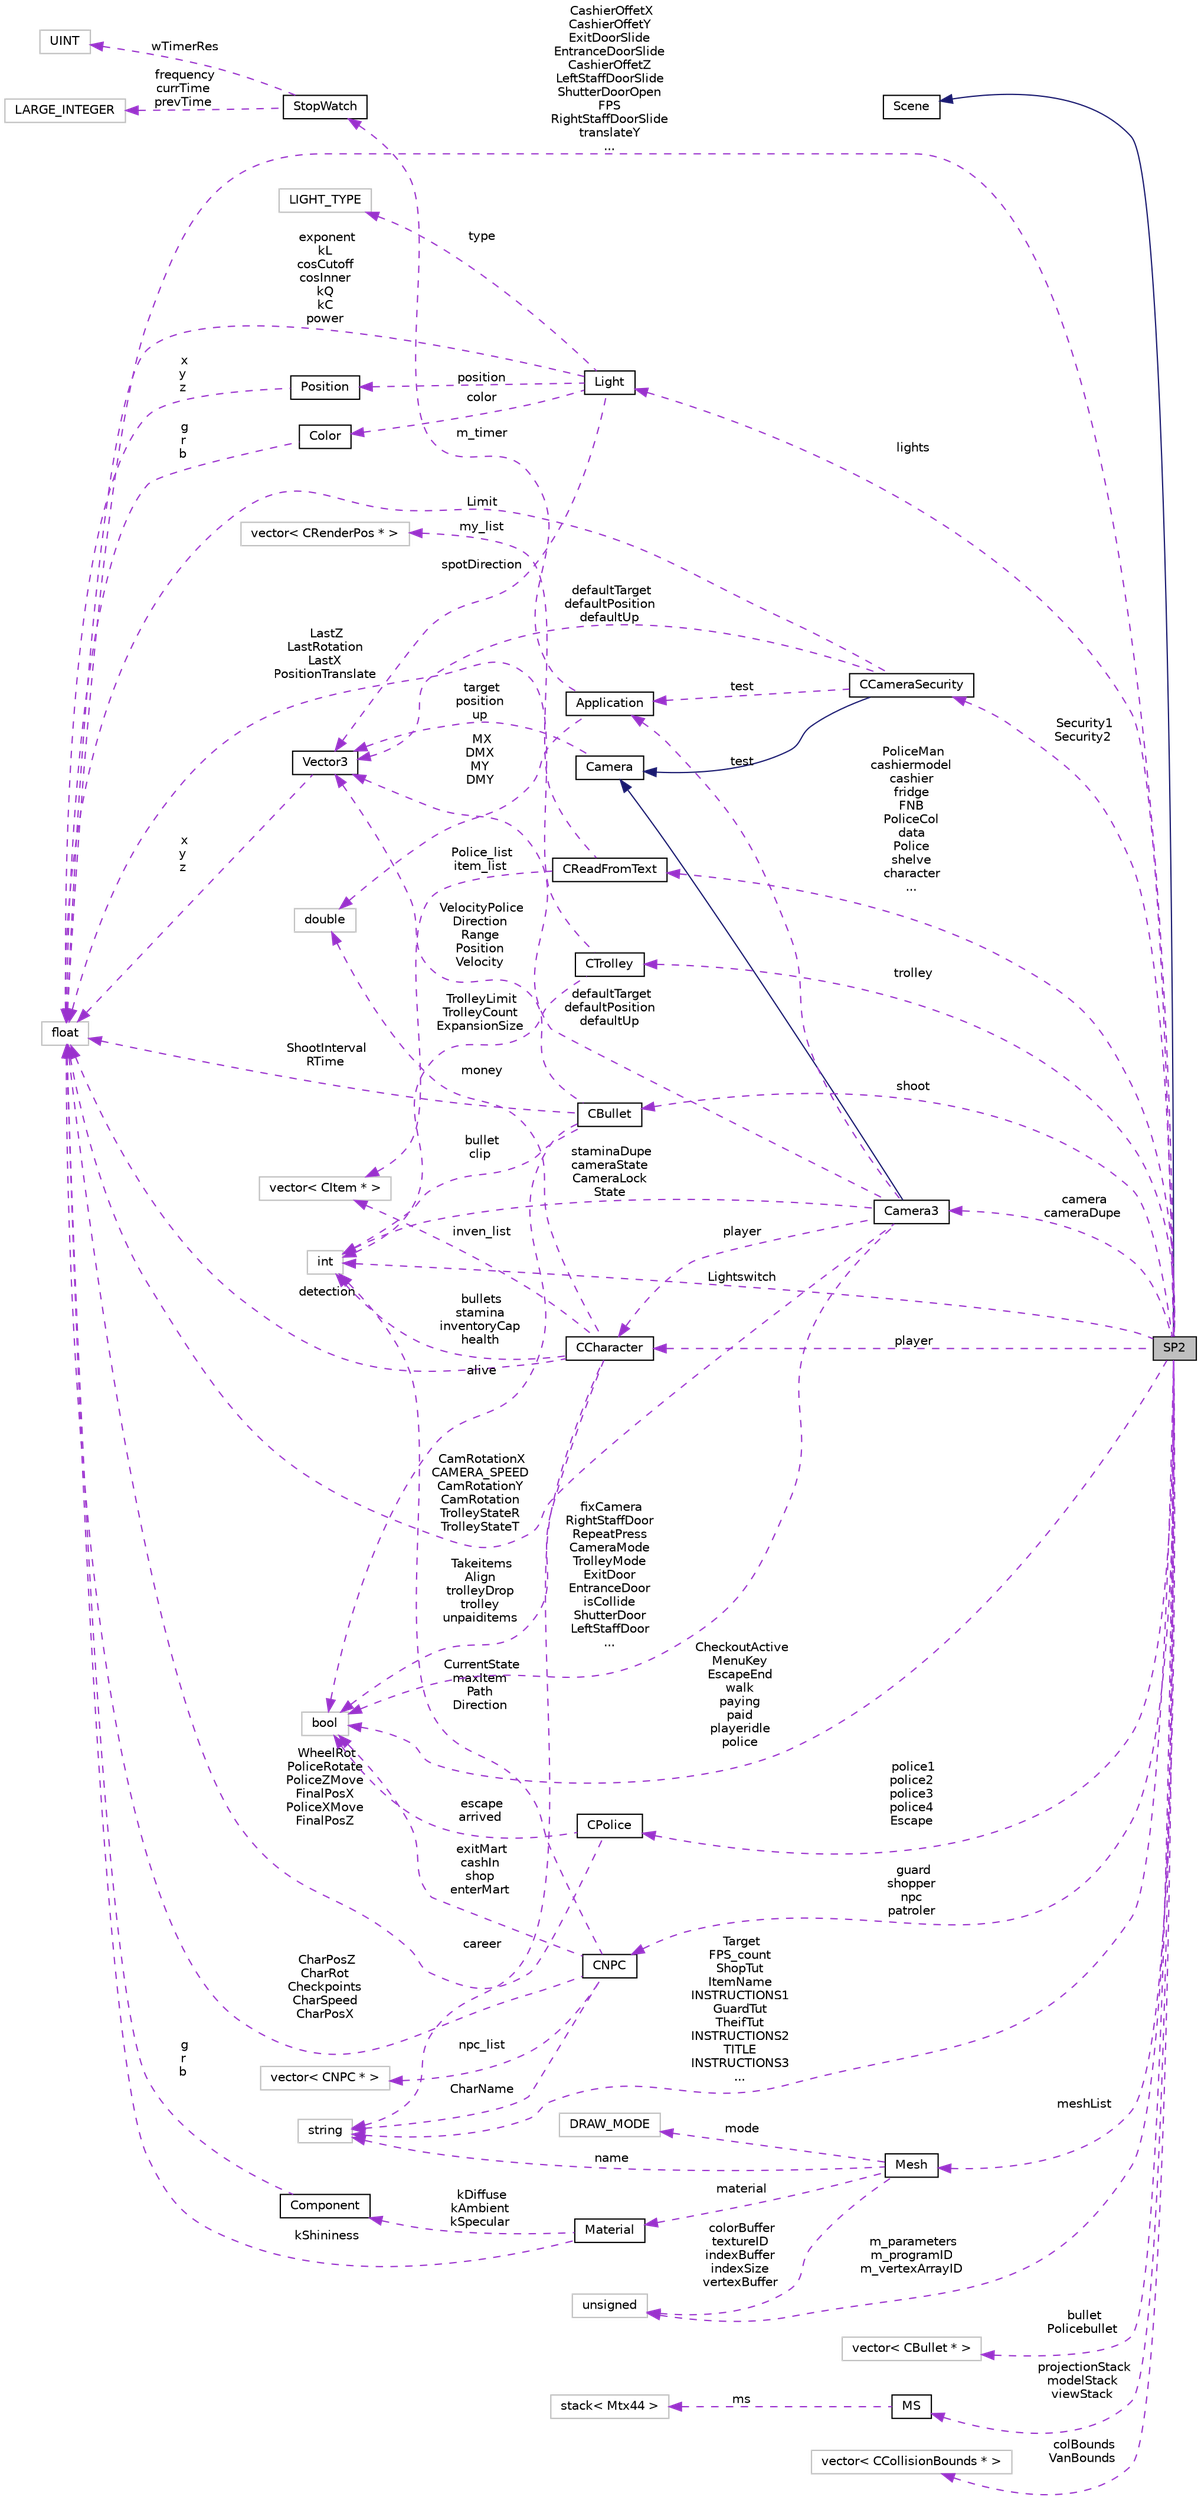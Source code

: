 digraph "SP2"
{
  bgcolor="transparent";
  edge [fontname="Helvetica",fontsize="10",labelfontname="Helvetica",labelfontsize="10"];
  node [fontname="Helvetica",fontsize="10",shape=record];
  rankdir="LR";
  Node1 [label="SP2",height=0.2,width=0.4,color="black", fillcolor="grey75", style="filled", fontcolor="black"];
  Node2 -> Node1 [dir="back",color="midnightblue",fontsize="10",style="solid",fontname="Helvetica"];
  Node2 [label="Scene",height=0.2,width=0.4,color="black",URL="$classScene.html"];
  Node3 -> Node1 [dir="back",color="darkorchid3",fontsize="10",style="dashed",label=" lights" ,fontname="Helvetica"];
  Node3 [label="Light",height=0.2,width=0.4,color="black",URL="$structLight.html"];
  Node4 -> Node3 [dir="back",color="darkorchid3",fontsize="10",style="dashed",label=" type" ,fontname="Helvetica"];
  Node4 [label="LIGHT_TYPE",height=0.2,width=0.4,color="grey75"];
  Node5 -> Node3 [dir="back",color="darkorchid3",fontsize="10",style="dashed",label=" exponent\nkL\ncosCutoff\ncosInner\nkQ\nkC\npower" ,fontname="Helvetica"];
  Node5 [label="float",height=0.2,width=0.4,color="grey75"];
  Node6 -> Node3 [dir="back",color="darkorchid3",fontsize="10",style="dashed",label=" spotDirection" ,fontname="Helvetica"];
  Node6 [label="Vector3",height=0.2,width=0.4,color="black",URL="$structVector3.html",tooltip="Defines a 3D vector and its methods. "];
  Node5 -> Node6 [dir="back",color="darkorchid3",fontsize="10",style="dashed",label=" x\ny\nz" ,fontname="Helvetica"];
  Node7 -> Node3 [dir="back",color="darkorchid3",fontsize="10",style="dashed",label=" position" ,fontname="Helvetica"];
  Node7 [label="Position",height=0.2,width=0.4,color="black",URL="$structPosition.html"];
  Node5 -> Node7 [dir="back",color="darkorchid3",fontsize="10",style="dashed",label=" x\ny\nz" ,fontname="Helvetica"];
  Node8 -> Node3 [dir="back",color="darkorchid3",fontsize="10",style="dashed",label=" color" ,fontname="Helvetica"];
  Node8 [label="Color",height=0.2,width=0.4,color="black",URL="$structColor.html"];
  Node5 -> Node8 [dir="back",color="darkorchid3",fontsize="10",style="dashed",label=" g\nr\nb" ,fontname="Helvetica"];
  Node9 -> Node1 [dir="back",color="darkorchid3",fontsize="10",style="dashed",label=" PoliceMan\ncashiermodel\ncashier\nfridge\nFNB\nPoliceCol\ndata\nPolice\nshelve\ncharacter\n..." ,fontname="Helvetica"];
  Node9 [label="CReadFromText",height=0.2,width=0.4,color="black",URL="$classCReadFromText.html"];
  Node10 -> Node9 [dir="back",color="darkorchid3",fontsize="10",style="dashed",label=" Police_list\nitem_list" ,fontname="Helvetica"];
  Node10 [label="vector\< CItem * \>",height=0.2,width=0.4,color="grey75"];
  Node11 -> Node9 [dir="back",color="darkorchid3",fontsize="10",style="dashed",label=" my_list" ,fontname="Helvetica"];
  Node11 [label="vector\< CRenderPos * \>",height=0.2,width=0.4,color="grey75"];
  Node12 -> Node1 [dir="back",color="darkorchid3",fontsize="10",style="dashed",label=" camera\ncameraDupe" ,fontname="Helvetica"];
  Node12 [label="Camera3",height=0.2,width=0.4,color="black",URL="$classCamera3.html"];
  Node13 -> Node12 [dir="back",color="midnightblue",fontsize="10",style="solid",fontname="Helvetica"];
  Node13 [label="Camera",height=0.2,width=0.4,color="black",URL="$classCamera.html"];
  Node6 -> Node13 [dir="back",color="darkorchid3",fontsize="10",style="dashed",label=" target\nposition\nup" ,fontname="Helvetica"];
  Node14 -> Node12 [dir="back",color="darkorchid3",fontsize="10",style="dashed",label=" test" ,fontname="Helvetica"];
  Node14 [label="Application",height=0.2,width=0.4,color="black",URL="$classApplication.html"];
  Node15 -> Node14 [dir="back",color="darkorchid3",fontsize="10",style="dashed",label=" MX\nDMX\nMY\nDMY" ,fontname="Helvetica"];
  Node15 [label="double",height=0.2,width=0.4,color="grey75"];
  Node16 -> Node14 [dir="back",color="darkorchid3",fontsize="10",style="dashed",label=" m_timer" ,fontname="Helvetica"];
  Node16 [label="StopWatch",height=0.2,width=0.4,color="black",URL="$classStopWatch.html"];
  Node17 -> Node16 [dir="back",color="darkorchid3",fontsize="10",style="dashed",label=" wTimerRes" ,fontname="Helvetica"];
  Node17 [label="UINT",height=0.2,width=0.4,color="grey75"];
  Node18 -> Node16 [dir="back",color="darkorchid3",fontsize="10",style="dashed",label=" frequency\ncurrTime\nprevTime" ,fontname="Helvetica"];
  Node18 [label="LARGE_INTEGER",height=0.2,width=0.4,color="grey75"];
  Node5 -> Node12 [dir="back",color="darkorchid3",fontsize="10",style="dashed",label=" CamRotationX\nCAMERA_SPEED\nCamRotationY\nCamRotation\nTrolleyStateR\nTrolleyStateT" ,fontname="Helvetica"];
  Node6 -> Node12 [dir="back",color="darkorchid3",fontsize="10",style="dashed",label=" defaultTarget\ndefaultPosition\ndefaultUp" ,fontname="Helvetica"];
  Node19 -> Node12 [dir="back",color="darkorchid3",fontsize="10",style="dashed",label=" staminaDupe\ncameraState\nCameraLock\nState" ,fontname="Helvetica"];
  Node19 [label="int",height=0.2,width=0.4,color="grey75"];
  Node20 -> Node12 [dir="back",color="darkorchid3",fontsize="10",style="dashed",label=" fixCamera\nRightStaffDoor\nRepeatPress\nCameraMode\nTrolleyMode\nExitDoor\nEntranceDoor\nisCollide\nShutterDoor\nLeftStaffDoor\n..." ,fontname="Helvetica"];
  Node20 [label="bool",height=0.2,width=0.4,color="grey75"];
  Node21 -> Node12 [dir="back",color="darkorchid3",fontsize="10",style="dashed",label=" player" ,fontname="Helvetica"];
  Node21 [label="CCharacter",height=0.2,width=0.4,color="black",URL="$classCCharacter.html"];
  Node15 -> Node21 [dir="back",color="darkorchid3",fontsize="10",style="dashed",label=" money" ,fontname="Helvetica"];
  Node5 -> Node21 [dir="back",color="darkorchid3",fontsize="10",style="dashed",label=" detection" ,fontname="Helvetica"];
  Node19 -> Node21 [dir="back",color="darkorchid3",fontsize="10",style="dashed",label=" bullets\nstamina\ninventoryCap\nhealth" ,fontname="Helvetica"];
  Node20 -> Node21 [dir="back",color="darkorchid3",fontsize="10",style="dashed",label=" Takeitems\nAlign\ntrolleyDrop\ntrolley\nunpaiditems" ,fontname="Helvetica"];
  Node22 -> Node21 [dir="back",color="darkorchid3",fontsize="10",style="dashed",label=" career" ,fontname="Helvetica"];
  Node22 [label="string",height=0.2,width=0.4,color="grey75"];
  Node10 -> Node21 [dir="back",color="darkorchid3",fontsize="10",style="dashed",label=" inven_list" ,fontname="Helvetica"];
  Node23 -> Node1 [dir="back",color="darkorchid3",fontsize="10",style="dashed",label=" Security1\nSecurity2" ,fontname="Helvetica"];
  Node23 [label="CCameraSecurity",height=0.2,width=0.4,color="black",URL="$classCCameraSecurity.html"];
  Node13 -> Node23 [dir="back",color="midnightblue",fontsize="10",style="solid",fontname="Helvetica"];
  Node5 -> Node23 [dir="back",color="darkorchid3",fontsize="10",style="dashed",label=" Limit" ,fontname="Helvetica"];
  Node14 -> Node23 [dir="back",color="darkorchid3",fontsize="10",style="dashed",label=" test" ,fontname="Helvetica"];
  Node6 -> Node23 [dir="back",color="darkorchid3",fontsize="10",style="dashed",label=" defaultTarget\ndefaultPosition\ndefaultUp" ,fontname="Helvetica"];
  Node5 -> Node1 [dir="back",color="darkorchid3",fontsize="10",style="dashed",label=" CashierOffetX\nCashierOffetY\nExitDoorSlide\nEntranceDoorSlide\nCashierOffetZ\nLeftStaffDoorSlide\nShutterDoorOpen\nFPS\nRightStaffDoorSlide\ntranslateY\n..." ,fontname="Helvetica"];
  Node24 -> Node1 [dir="back",color="darkorchid3",fontsize="10",style="dashed",label=" shoot" ,fontname="Helvetica"];
  Node24 [label="CBullet",height=0.2,width=0.4,color="black",URL="$classCBullet.html"];
  Node5 -> Node24 [dir="back",color="darkorchid3",fontsize="10",style="dashed",label=" ShootInterval\nRTime" ,fontname="Helvetica"];
  Node19 -> Node24 [dir="back",color="darkorchid3",fontsize="10",style="dashed",label=" bullet\nclip" ,fontname="Helvetica"];
  Node6 -> Node24 [dir="back",color="darkorchid3",fontsize="10",style="dashed",label=" VelocityPolice\nDirection\nRange\nPosition\nVelocity" ,fontname="Helvetica"];
  Node20 -> Node24 [dir="back",color="darkorchid3",fontsize="10",style="dashed",label=" alive" ,fontname="Helvetica"];
  Node25 -> Node1 [dir="back",color="darkorchid3",fontsize="10",style="dashed",label=" bullet\nPolicebullet" ,fontname="Helvetica"];
  Node25 [label="vector\< CBullet * \>",height=0.2,width=0.4,color="grey75"];
  Node26 -> Node1 [dir="back",color="darkorchid3",fontsize="10",style="dashed",label=" projectionStack\nmodelStack\nviewStack" ,fontname="Helvetica"];
  Node26 [label="MS",height=0.2,width=0.4,color="black",URL="$classMS.html",tooltip="Matrix Stack class. "];
  Node27 -> Node26 [dir="back",color="darkorchid3",fontsize="10",style="dashed",label=" ms" ,fontname="Helvetica"];
  Node27 [label="stack\< Mtx44 \>",height=0.2,width=0.4,color="grey75"];
  Node19 -> Node1 [dir="back",color="darkorchid3",fontsize="10",style="dashed",label=" Lightswitch" ,fontname="Helvetica"];
  Node22 -> Node1 [dir="back",color="darkorchid3",fontsize="10",style="dashed",label=" Target\nFPS_count\nShopTut\nItemName\nINSTRUCTIONS1\nGuardTut\nTheifTut\nINSTRUCTIONS2\nTITLE\nINSTRUCTIONS3\n..." ,fontname="Helvetica"];
  Node20 -> Node1 [dir="back",color="darkorchid3",fontsize="10",style="dashed",label=" CheckoutActive\nMenuKey\nEscapeEnd\nwalk\npaying\npaid\nplayeridle\npolice" ,fontname="Helvetica"];
  Node21 -> Node1 [dir="back",color="darkorchid3",fontsize="10",style="dashed",label=" player" ,fontname="Helvetica"];
  Node28 -> Node1 [dir="back",color="darkorchid3",fontsize="10",style="dashed",label=" police1\npolice2\npolice3\npolice4\nEscape" ,fontname="Helvetica"];
  Node28 [label="CPolice",height=0.2,width=0.4,color="black",URL="$classCPolice.html"];
  Node5 -> Node28 [dir="back",color="darkorchid3",fontsize="10",style="dashed",label=" WheelRot\nPoliceRotate\nPoliceZMove\nFinalPosX\nPoliceXMove\nFinalPosZ" ,fontname="Helvetica"];
  Node20 -> Node28 [dir="back",color="darkorchid3",fontsize="10",style="dashed",label=" escape\narrived" ,fontname="Helvetica"];
  Node29 -> Node1 [dir="back",color="darkorchid3",fontsize="10",style="dashed",label=" meshList" ,fontname="Helvetica"];
  Node29 [label="Mesh",height=0.2,width=0.4,color="black",URL="$classMesh.html",tooltip="To store VBO (vertex & color buffer) and IBO (index buffer) "];
  Node30 -> Node29 [dir="back",color="darkorchid3",fontsize="10",style="dashed",label=" material" ,fontname="Helvetica"];
  Node30 [label="Material",height=0.2,width=0.4,color="black",URL="$structMaterial.html"];
  Node5 -> Node30 [dir="back",color="darkorchid3",fontsize="10",style="dashed",label=" kShininess" ,fontname="Helvetica"];
  Node31 -> Node30 [dir="back",color="darkorchid3",fontsize="10",style="dashed",label=" kDiffuse\nkAmbient\nkSpecular" ,fontname="Helvetica"];
  Node31 [label="Component",height=0.2,width=0.4,color="black",URL="$structComponent.html"];
  Node5 -> Node31 [dir="back",color="darkorchid3",fontsize="10",style="dashed",label=" g\nr\nb" ,fontname="Helvetica"];
  Node32 -> Node29 [dir="back",color="darkorchid3",fontsize="10",style="dashed",label=" mode" ,fontname="Helvetica"];
  Node32 [label="DRAW_MODE",height=0.2,width=0.4,color="grey75"];
  Node22 -> Node29 [dir="back",color="darkorchid3",fontsize="10",style="dashed",label=" name" ,fontname="Helvetica"];
  Node33 -> Node29 [dir="back",color="darkorchid3",fontsize="10",style="dashed",label=" colorBuffer\ntextureID\nindexBuffer\nindexSize\nvertexBuffer" ,fontname="Helvetica"];
  Node33 [label="unsigned",height=0.2,width=0.4,color="grey75"];
  Node33 -> Node1 [dir="back",color="darkorchid3",fontsize="10",style="dashed",label=" m_parameters\nm_programID\nm_vertexArrayID" ,fontname="Helvetica"];
  Node34 -> Node1 [dir="back",color="darkorchid3",fontsize="10",style="dashed",label=" guard\nshopper\nnpc\npatroler" ,fontname="Helvetica"];
  Node34 [label="CNPC",height=0.2,width=0.4,color="black",URL="$classCNPC.html"];
  Node35 -> Node34 [dir="back",color="darkorchid3",fontsize="10",style="dashed",label=" npc_list" ,fontname="Helvetica"];
  Node35 [label="vector\< CNPC * \>",height=0.2,width=0.4,color="grey75"];
  Node22 -> Node34 [dir="back",color="darkorchid3",fontsize="10",style="dashed",label=" CharName" ,fontname="Helvetica"];
  Node5 -> Node34 [dir="back",color="darkorchid3",fontsize="10",style="dashed",label=" CharPosZ\nCharRot\nCheckpoints\nCharSpeed\nCharPosX" ,fontname="Helvetica"];
  Node19 -> Node34 [dir="back",color="darkorchid3",fontsize="10",style="dashed",label=" CurrentState\nmaxItem\nPath\nDirection" ,fontname="Helvetica"];
  Node20 -> Node34 [dir="back",color="darkorchid3",fontsize="10",style="dashed",label=" exitMart\ncashIn\nshop\nenterMart" ,fontname="Helvetica"];
  Node36 -> Node1 [dir="back",color="darkorchid3",fontsize="10",style="dashed",label=" colBounds\nVanBounds" ,fontname="Helvetica"];
  Node36 [label="vector\< CCollisionBounds * \>",height=0.2,width=0.4,color="grey75"];
  Node37 -> Node1 [dir="back",color="darkorchid3",fontsize="10",style="dashed",label=" trolley" ,fontname="Helvetica"];
  Node37 [label="CTrolley",height=0.2,width=0.4,color="black",URL="$classCTrolley.html"];
  Node5 -> Node37 [dir="back",color="darkorchid3",fontsize="10",style="dashed",label=" LastZ\nLastRotation\nLastX\nPositionTranslate" ,fontname="Helvetica"];
  Node19 -> Node37 [dir="back",color="darkorchid3",fontsize="10",style="dashed",label=" TrolleyLimit\nTrolleyCount\nExpansionSize" ,fontname="Helvetica"];
}
